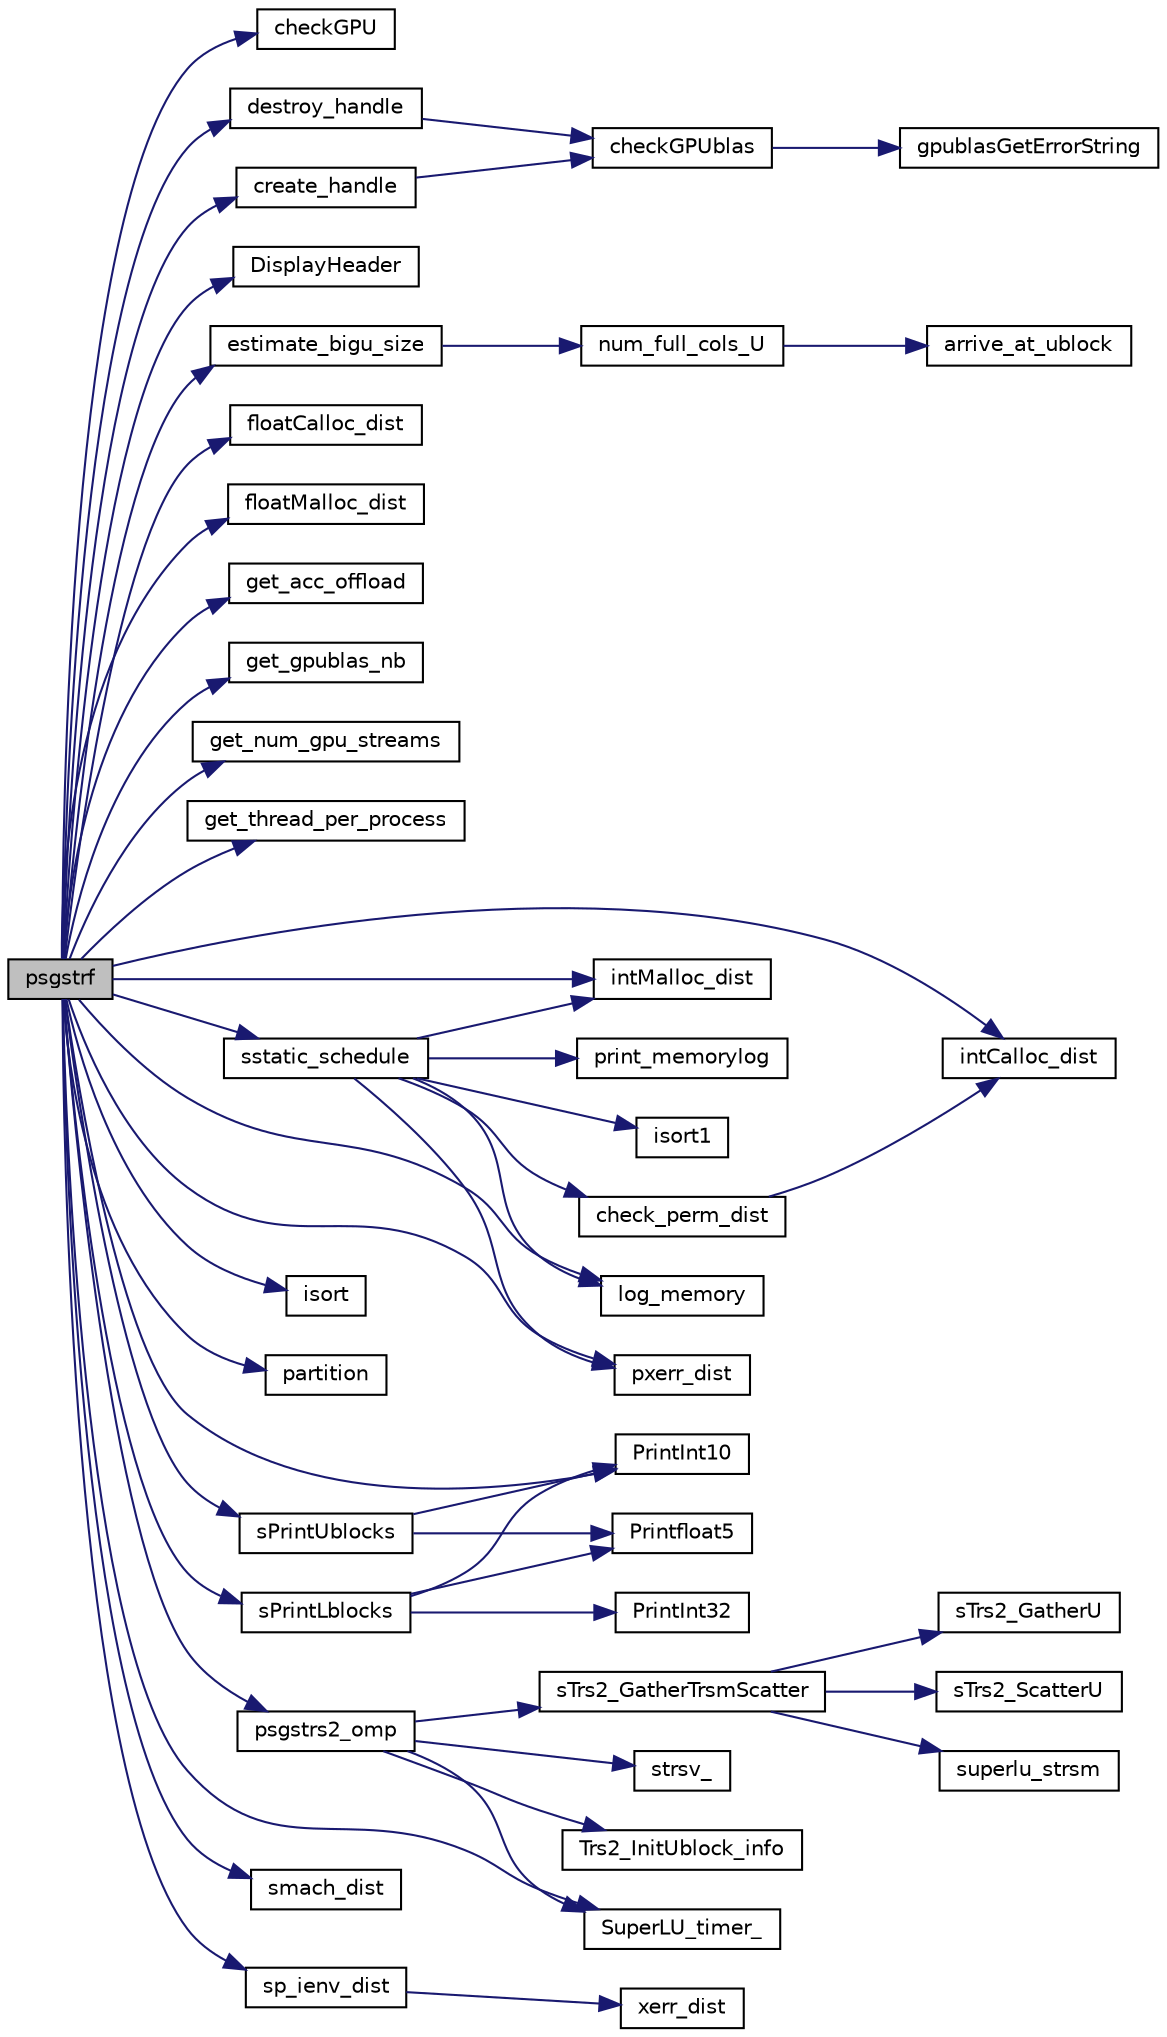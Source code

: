 digraph "psgstrf"
{
 // LATEX_PDF_SIZE
  edge [fontname="Helvetica",fontsize="10",labelfontname="Helvetica",labelfontsize="10"];
  node [fontname="Helvetica",fontsize="10",shape=record];
  rankdir="LR";
  Node1 [label="psgstrf",height=0.2,width=0.4,color="black", fillcolor="grey75", style="filled", fontcolor="black",tooltip=" "];
  Node1 -> Node2 [color="midnightblue",fontsize="10",style="solid",fontname="Helvetica"];
  Node2 [label="checkGPU",height=0.2,width=0.4,color="black", fillcolor="white", style="filled",URL="$gpu__api__utils_8c.html#af8ca70316086ecfe46b3dd727da84ec5",tooltip=" "];
  Node1 -> Node3 [color="midnightblue",fontsize="10",style="solid",fontname="Helvetica"];
  Node3 [label="create_handle",height=0.2,width=0.4,color="black", fillcolor="white", style="filled",URL="$gpu__api__utils_8c.html#a83b373602c3ff4623ba976cb53312e6a",tooltip=" "];
  Node3 -> Node4 [color="midnightblue",fontsize="10",style="solid",fontname="Helvetica"];
  Node4 [label="checkGPUblas",height=0.2,width=0.4,color="black", fillcolor="white", style="filled",URL="$gpu__api__utils_8c.html#a152107c32fa786aba1b06bcb7ed7dd2c",tooltip=" "];
  Node4 -> Node5 [color="midnightblue",fontsize="10",style="solid",fontname="Helvetica"];
  Node5 [label="gpublasGetErrorString",height=0.2,width=0.4,color="black", fillcolor="white", style="filled",URL="$gpu__api__utils_8c.html#a4fcdf2aa0f3a9203d6f403cc9bc6fe4c",tooltip=" "];
  Node1 -> Node6 [color="midnightblue",fontsize="10",style="solid",fontname="Helvetica"];
  Node6 [label="destroy_handle",height=0.2,width=0.4,color="black", fillcolor="white", style="filled",URL="$gpu__api__utils_8c.html#a1bbae1a9844a9cf37e1513dd2bc87771",tooltip=" "];
  Node6 -> Node4 [color="midnightblue",fontsize="10",style="solid",fontname="Helvetica"];
  Node1 -> Node7 [color="midnightblue",fontsize="10",style="solid",fontname="Helvetica"];
  Node7 [label="DisplayHeader",height=0.2,width=0.4,color="black", fillcolor="white", style="filled",URL="$gpu__api__utils_8c.html#a6c3c37c60f48772ed93ef51a142f0dc8",tooltip=" "];
  Node1 -> Node8 [color="midnightblue",fontsize="10",style="solid",fontname="Helvetica"];
  Node8 [label="estimate_bigu_size",height=0.2,width=0.4,color="black", fillcolor="white", style="filled",URL="$superlu__defs_8h.html#af7e8f819d9bed22cbecb03cf727fb434",tooltip=" "];
  Node8 -> Node9 [color="midnightblue",fontsize="10",style="solid",fontname="Helvetica"];
  Node9 [label="num_full_cols_U",height=0.2,width=0.4,color="black", fillcolor="white", style="filled",URL="$util_8c.html#a2781ec822bb6c342ad99b33b0315c74f",tooltip=" "];
  Node9 -> Node10 [color="midnightblue",fontsize="10",style="solid",fontname="Helvetica"];
  Node10 [label="arrive_at_ublock",height=0.2,width=0.4,color="black", fillcolor="white", style="filled",URL="$util_8c.html#a5501fa6d7f669f203f2cddc5fd0ad72d",tooltip=" "];
  Node1 -> Node11 [color="midnightblue",fontsize="10",style="solid",fontname="Helvetica"];
  Node11 [label="floatCalloc_dist",height=0.2,width=0.4,color="black", fillcolor="white", style="filled",URL="$smemory__dist_8c.html#a985a8c66b20b90d25c0f87170d2ce7c5",tooltip=" "];
  Node1 -> Node12 [color="midnightblue",fontsize="10",style="solid",fontname="Helvetica"];
  Node12 [label="floatMalloc_dist",height=0.2,width=0.4,color="black", fillcolor="white", style="filled",URL="$smemory__dist_8c.html#a331357a595befa771bac9d583c0eb8f4",tooltip=" "];
  Node1 -> Node13 [color="midnightblue",fontsize="10",style="solid",fontname="Helvetica"];
  Node13 [label="get_acc_offload",height=0.2,width=0.4,color="black", fillcolor="white", style="filled",URL="$sec__structs_8c.html#a814716ba8d91ab086ba980485236c7ac",tooltip=" "];
  Node1 -> Node14 [color="midnightblue",fontsize="10",style="solid",fontname="Helvetica"];
  Node14 [label="get_gpublas_nb",height=0.2,width=0.4,color="black", fillcolor="white", style="filled",URL="$superlu__defs_8h.html#a274f9177c826ef5d29906f5a1e327a62",tooltip=" "];
  Node1 -> Node15 [color="midnightblue",fontsize="10",style="solid",fontname="Helvetica"];
  Node15 [label="get_num_gpu_streams",height=0.2,width=0.4,color="black", fillcolor="white", style="filled",URL="$superlu__defs_8h.html#a8cd3d03b82d669362c74543806f508c1",tooltip=" "];
  Node1 -> Node16 [color="midnightblue",fontsize="10",style="solid",fontname="Helvetica"];
  Node16 [label="get_thread_per_process",height=0.2,width=0.4,color="black", fillcolor="white", style="filled",URL="$superlu__defs_8h.html#adcdf567c06e188716a38fd627e249dfc",tooltip=" "];
  Node1 -> Node17 [color="midnightblue",fontsize="10",style="solid",fontname="Helvetica"];
  Node17 [label="intCalloc_dist",height=0.2,width=0.4,color="black", fillcolor="white", style="filled",URL="$memory_8c.html#a6fd91c6883ea8ea94e0ece298e0e46b6",tooltip=" "];
  Node1 -> Node18 [color="midnightblue",fontsize="10",style="solid",fontname="Helvetica"];
  Node18 [label="intMalloc_dist",height=0.2,width=0.4,color="black", fillcolor="white", style="filled",URL="$memory_8c.html#a2c2df35072e313373438cccdb98b885c",tooltip=" "];
  Node1 -> Node19 [color="midnightblue",fontsize="10",style="solid",fontname="Helvetica"];
  Node19 [label="isort",height=0.2,width=0.4,color="black", fillcolor="white", style="filled",URL="$psgstrf_8c.html#ae49ca981f76b92c21b95afe1f7545ed7",tooltip=" "];
  Node1 -> Node20 [color="midnightblue",fontsize="10",style="solid",fontname="Helvetica"];
  Node20 [label="log_memory",height=0.2,width=0.4,color="black", fillcolor="white", style="filled",URL="$superlu__defs_8h.html#a44674b14cf5f6df16d0c34c0c77070d0",tooltip=" "];
  Node1 -> Node21 [color="midnightblue",fontsize="10",style="solid",fontname="Helvetica"];
  Node21 [label="partition",height=0.2,width=0.4,color="black", fillcolor="white", style="filled",URL="$superlu__defs_8h.html#a66a832812e4643f2b9fae4ef3975f9eb",tooltip=" "];
  Node1 -> Node22 [color="midnightblue",fontsize="10",style="solid",fontname="Helvetica"];
  Node22 [label="PrintInt10",height=0.2,width=0.4,color="black", fillcolor="white", style="filled",URL="$superlu__defs_8h.html#ab03f0fccabf0c7a84b0e2c99c2988809",tooltip=" "];
  Node1 -> Node23 [color="midnightblue",fontsize="10",style="solid",fontname="Helvetica"];
  Node23 [label="psgstrs2_omp",height=0.2,width=0.4,color="black", fillcolor="white", style="filled",URL="$psgstrf2_8c.html#a24b0aad0b37d4f70f5818f43bb3dc042",tooltip=" "];
  Node23 -> Node24 [color="midnightblue",fontsize="10",style="solid",fontname="Helvetica"];
  Node24 [label="sTrs2_GatherTrsmScatter",height=0.2,width=0.4,color="black", fillcolor="white", style="filled",URL="$psgstrf2_8c.html#a09f836b852efbc1c099c1090424aed52",tooltip=" "];
  Node24 -> Node25 [color="midnightblue",fontsize="10",style="solid",fontname="Helvetica"];
  Node25 [label="sTrs2_GatherU",height=0.2,width=0.4,color="black", fillcolor="white", style="filled",URL="$psgstrf2_8c.html#aa2233aabf3a5e65e413b7056e1f1831d",tooltip=" "];
  Node24 -> Node26 [color="midnightblue",fontsize="10",style="solid",fontname="Helvetica"];
  Node26 [label="sTrs2_ScatterU",height=0.2,width=0.4,color="black", fillcolor="white", style="filled",URL="$psgstrf2_8c.html#abf068c76b2c778489cada2c6268eb54e",tooltip=" "];
  Node24 -> Node27 [color="midnightblue",fontsize="10",style="solid",fontname="Helvetica"];
  Node27 [label="superlu_strsm",height=0.2,width=0.4,color="black", fillcolor="white", style="filled",URL="$superlu__sdefs_8h.html#a886b05a10e91f1fd1e9ad965197382b7",tooltip=" "];
  Node23 -> Node28 [color="midnightblue",fontsize="10",style="solid",fontname="Helvetica"];
  Node28 [label="strsv_",height=0.2,width=0.4,color="black", fillcolor="white", style="filled",URL="$superlu__sdefs_8h.html#aab583b502d3953688a3fa27a9f4bbf1e",tooltip=" "];
  Node23 -> Node29 [color="midnightblue",fontsize="10",style="solid",fontname="Helvetica"];
  Node29 [label="SuperLU_timer_",height=0.2,width=0.4,color="black", fillcolor="white", style="filled",URL="$superlu__timer_8c.html#a0c6777573bbfe81917cd381e0090d355",tooltip=" "];
  Node23 -> Node30 [color="midnightblue",fontsize="10",style="solid",fontname="Helvetica"];
  Node30 [label="Trs2_InitUblock_info",height=0.2,width=0.4,color="black", fillcolor="white", style="filled",URL="$superlu__defs_8h.html#a78ff08b70450cd947d2ddb695a944da1",tooltip=" "];
  Node1 -> Node31 [color="midnightblue",fontsize="10",style="solid",fontname="Helvetica"];
  Node31 [label="pxerr_dist",height=0.2,width=0.4,color="black", fillcolor="white", style="filled",URL="$pxerr__dist_8c.html#a83457ff10ec305ba2d5c47fcb3db3300",tooltip=" "];
  Node1 -> Node32 [color="midnightblue",fontsize="10",style="solid",fontname="Helvetica"];
  Node32 [label="smach_dist",height=0.2,width=0.4,color="black", fillcolor="white", style="filled",URL="$smach__dist_8c.html#a7fe5e800bc6c97889ed8ecdc073dbaf9",tooltip=" "];
  Node1 -> Node33 [color="midnightblue",fontsize="10",style="solid",fontname="Helvetica"];
  Node33 [label="sp_ienv_dist",height=0.2,width=0.4,color="black", fillcolor="white", style="filled",URL="$SRC_2sp__ienv_8c.html#a004725eb174f73ba121db829451a8e8c",tooltip=" "];
  Node33 -> Node34 [color="midnightblue",fontsize="10",style="solid",fontname="Helvetica"];
  Node34 [label="xerr_dist",height=0.2,width=0.4,color="black", fillcolor="white", style="filled",URL="$superlu__defs_8h.html#a0d728f1da812b1373a0e58ff81f6a711",tooltip=" "];
  Node1 -> Node35 [color="midnightblue",fontsize="10",style="solid",fontname="Helvetica"];
  Node35 [label="sPrintLblocks",height=0.2,width=0.4,color="black", fillcolor="white", style="filled",URL="$superlu__sdefs_8h.html#a3f0c8d264a9a19fdcb81188ab7bc7a78",tooltip="Print the blocks in the factored matrix L."];
  Node35 -> Node36 [color="midnightblue",fontsize="10",style="solid",fontname="Helvetica"];
  Node36 [label="Printfloat5",height=0.2,width=0.4,color="black", fillcolor="white", style="filled",URL="$sutil__dist_8c.html#a49724a2e97a98190458fbc116b4c6e7c",tooltip=" "];
  Node35 -> Node22 [color="midnightblue",fontsize="10",style="solid",fontname="Helvetica"];
  Node35 -> Node37 [color="midnightblue",fontsize="10",style="solid",fontname="Helvetica"];
  Node37 [label="PrintInt32",height=0.2,width=0.4,color="black", fillcolor="white", style="filled",URL="$superlu__defs_8h.html#a84585d254b15455fcc1a025233abc710",tooltip=" "];
  Node1 -> Node38 [color="midnightblue",fontsize="10",style="solid",fontname="Helvetica"];
  Node38 [label="sPrintUblocks",height=0.2,width=0.4,color="black", fillcolor="white", style="filled",URL="$superlu__sdefs_8h.html#af1324106e4baff783800dfbc14429cc8",tooltip="Print the blocks in the factored matrix U."];
  Node38 -> Node36 [color="midnightblue",fontsize="10",style="solid",fontname="Helvetica"];
  Node38 -> Node22 [color="midnightblue",fontsize="10",style="solid",fontname="Helvetica"];
  Node1 -> Node39 [color="midnightblue",fontsize="10",style="solid",fontname="Helvetica"];
  Node39 [label="sstatic_schedule",height=0.2,width=0.4,color="black", fillcolor="white", style="filled",URL="$sstatic__schedule_8c.html#a8a1ae7805f55afb5e09d71fd325e6334",tooltip=" "];
  Node39 -> Node40 [color="midnightblue",fontsize="10",style="solid",fontname="Helvetica"];
  Node40 [label="check_perm_dist",height=0.2,width=0.4,color="black", fillcolor="white", style="filled",URL="$sp__colorder_8c.html#aaea81928040d7bcc51eb0336ac4959bc",tooltip=" "];
  Node40 -> Node17 [color="midnightblue",fontsize="10",style="solid",fontname="Helvetica"];
  Node39 -> Node18 [color="midnightblue",fontsize="10",style="solid",fontname="Helvetica"];
  Node39 -> Node41 [color="midnightblue",fontsize="10",style="solid",fontname="Helvetica"];
  Node41 [label="isort1",height=0.2,width=0.4,color="black", fillcolor="white", style="filled",URL="$sstatic__schedule_8c.html#ac7f0e80229f1c57453046bef1181b852",tooltip=" "];
  Node39 -> Node20 [color="midnightblue",fontsize="10",style="solid",fontname="Helvetica"];
  Node39 -> Node42 [color="midnightblue",fontsize="10",style="solid",fontname="Helvetica"];
  Node42 [label="print_memorylog",height=0.2,width=0.4,color="black", fillcolor="white", style="filled",URL="$superlu__defs_8h.html#a8e82c3bf0b6fcbe137447a515dc34a7a",tooltip=" "];
  Node39 -> Node31 [color="midnightblue",fontsize="10",style="solid",fontname="Helvetica"];
  Node1 -> Node29 [color="midnightblue",fontsize="10",style="solid",fontname="Helvetica"];
}
